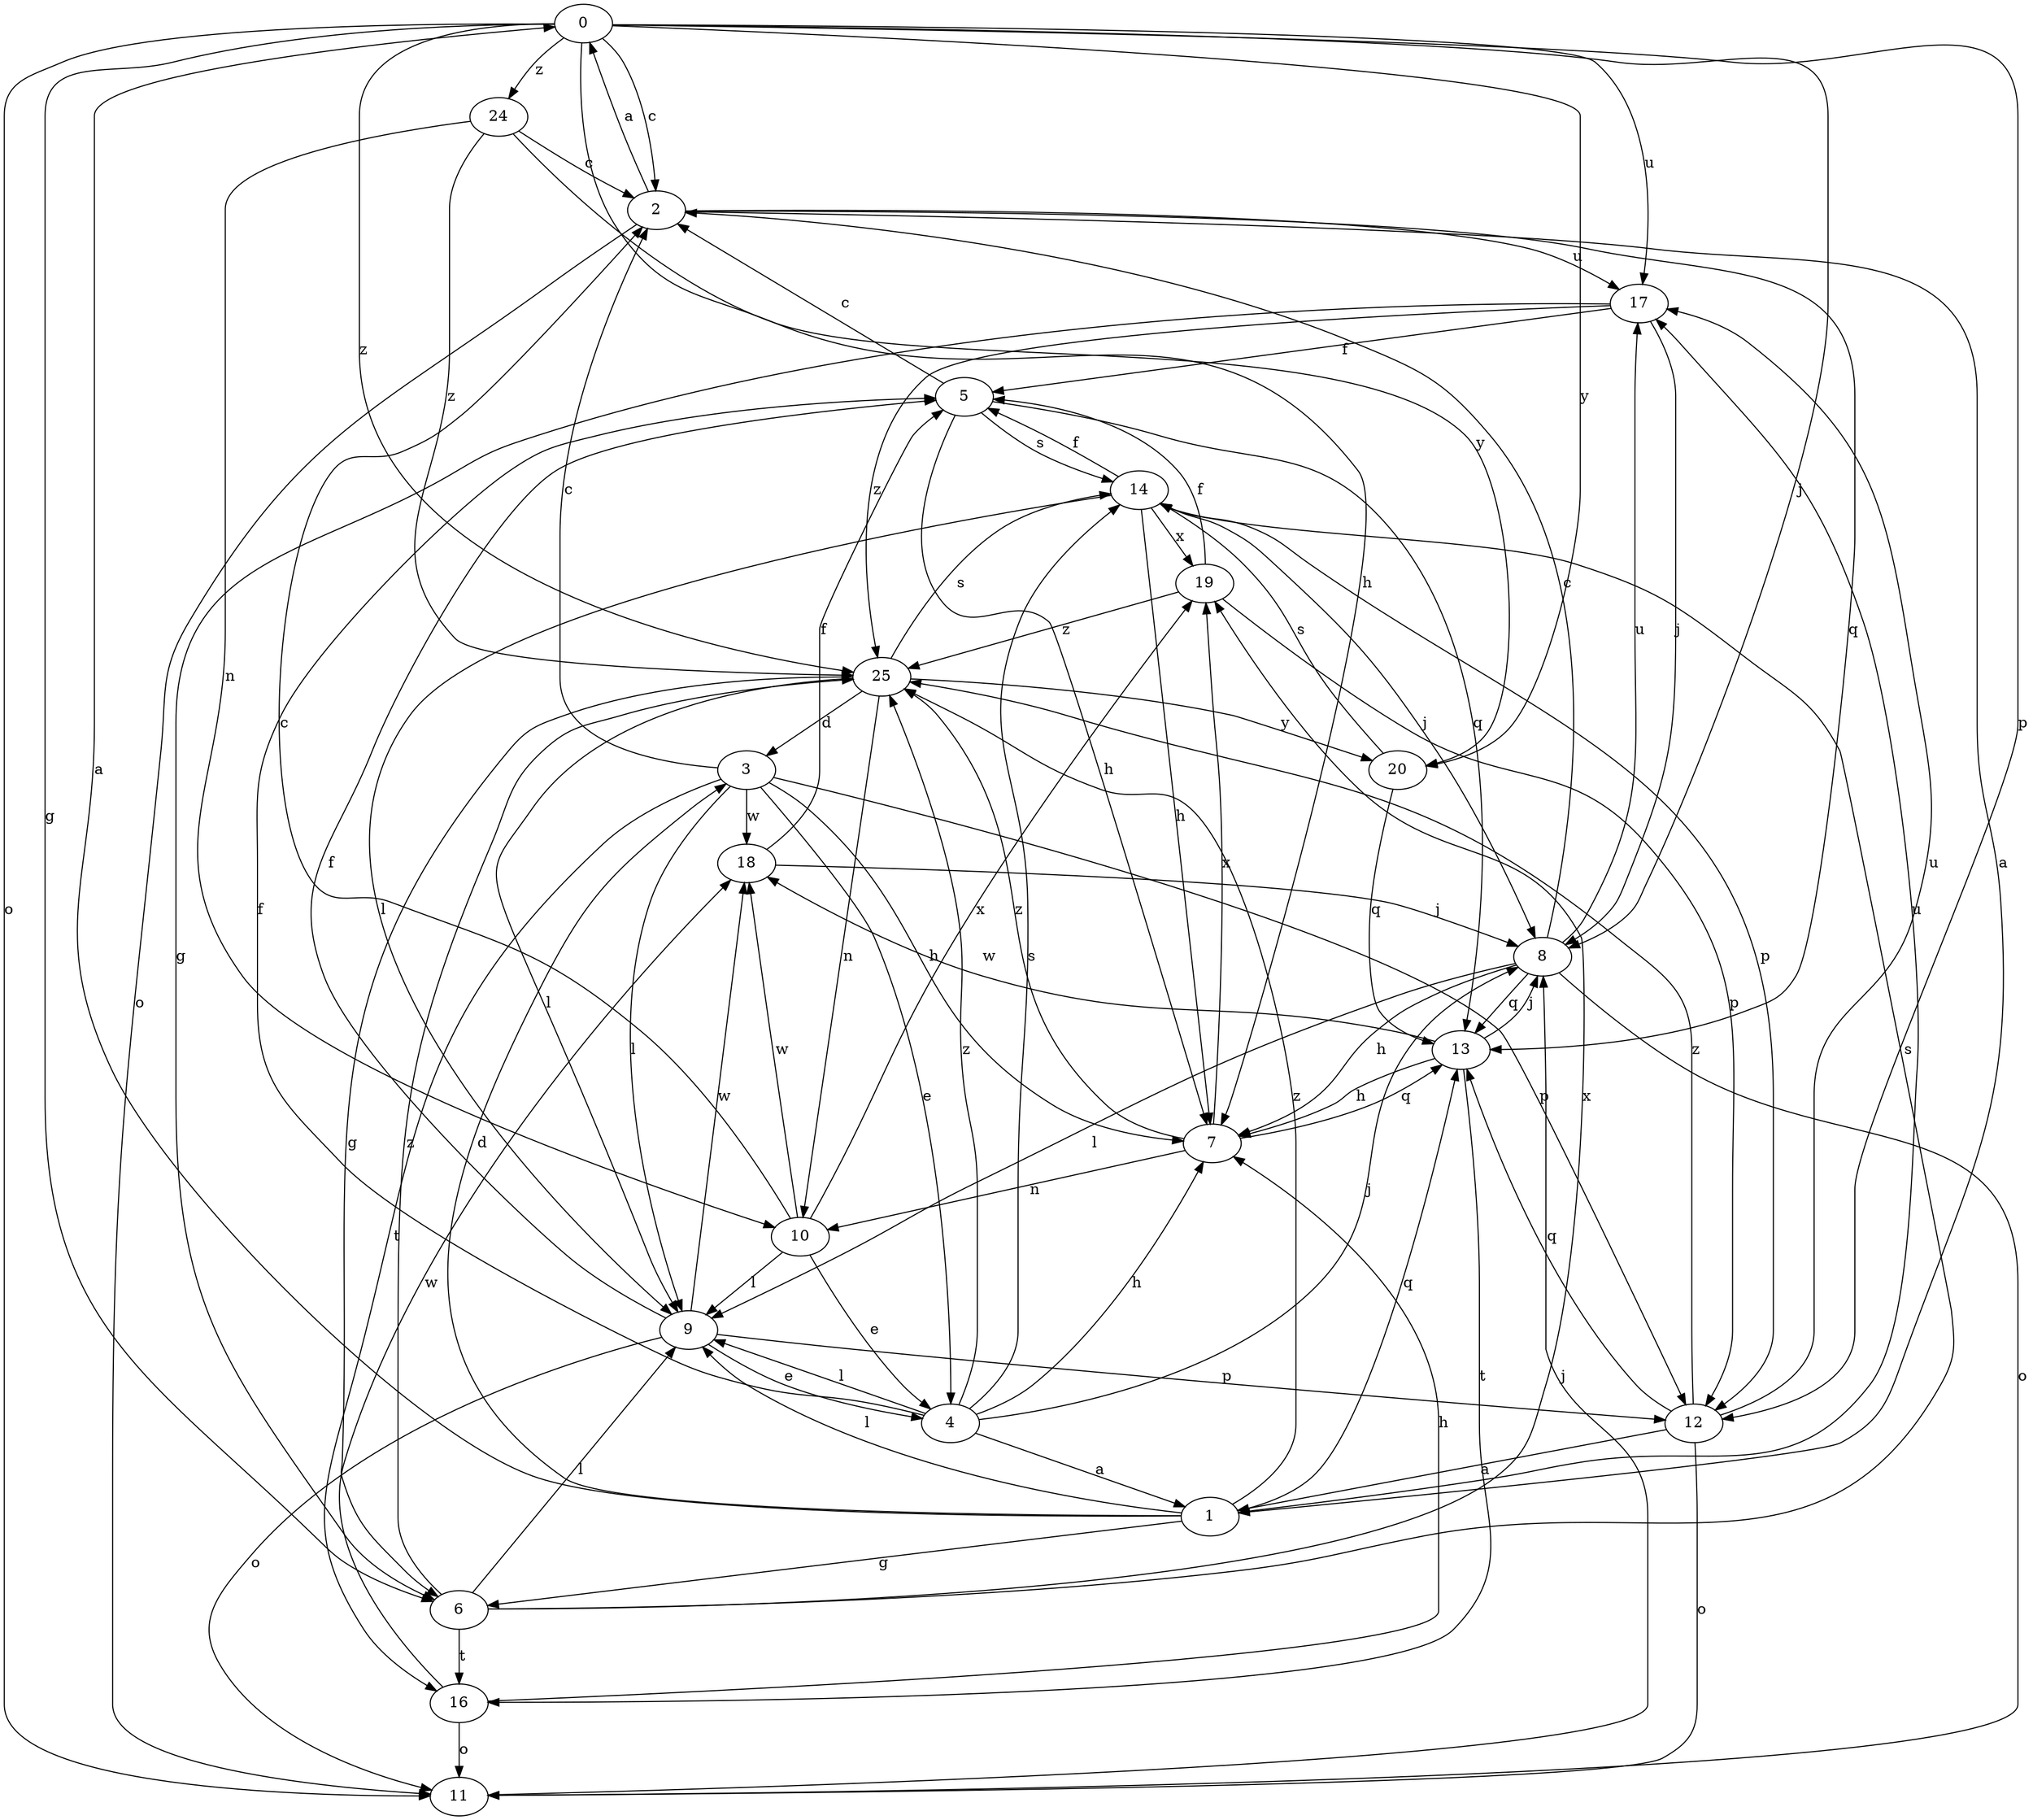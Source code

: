 strict digraph  {
0;
1;
2;
3;
4;
5;
6;
7;
8;
9;
10;
11;
12;
13;
14;
16;
17;
18;
19;
20;
24;
25;
0 -> 2  [label=c];
0 -> 6  [label=g];
0 -> 7  [label=h];
0 -> 8  [label=j];
0 -> 11  [label=o];
0 -> 12  [label=p];
0 -> 17  [label=u];
0 -> 20  [label=y];
0 -> 24  [label=z];
0 -> 25  [label=z];
1 -> 0  [label=a];
1 -> 3  [label=d];
1 -> 6  [label=g];
1 -> 9  [label=l];
1 -> 13  [label=q];
1 -> 17  [label=u];
1 -> 25  [label=z];
2 -> 0  [label=a];
2 -> 1  [label=a];
2 -> 11  [label=o];
2 -> 13  [label=q];
2 -> 17  [label=u];
3 -> 2  [label=c];
3 -> 4  [label=e];
3 -> 7  [label=h];
3 -> 9  [label=l];
3 -> 12  [label=p];
3 -> 16  [label=t];
3 -> 18  [label=w];
4 -> 1  [label=a];
4 -> 5  [label=f];
4 -> 7  [label=h];
4 -> 8  [label=j];
4 -> 9  [label=l];
4 -> 14  [label=s];
4 -> 25  [label=z];
5 -> 2  [label=c];
5 -> 7  [label=h];
5 -> 13  [label=q];
5 -> 14  [label=s];
6 -> 9  [label=l];
6 -> 14  [label=s];
6 -> 16  [label=t];
6 -> 19  [label=x];
6 -> 25  [label=z];
7 -> 10  [label=n];
7 -> 13  [label=q];
7 -> 19  [label=x];
7 -> 25  [label=z];
8 -> 2  [label=c];
8 -> 7  [label=h];
8 -> 9  [label=l];
8 -> 11  [label=o];
8 -> 13  [label=q];
8 -> 17  [label=u];
9 -> 4  [label=e];
9 -> 5  [label=f];
9 -> 11  [label=o];
9 -> 12  [label=p];
9 -> 18  [label=w];
10 -> 2  [label=c];
10 -> 4  [label=e];
10 -> 9  [label=l];
10 -> 18  [label=w];
10 -> 19  [label=x];
11 -> 8  [label=j];
12 -> 1  [label=a];
12 -> 11  [label=o];
12 -> 13  [label=q];
12 -> 17  [label=u];
12 -> 25  [label=z];
13 -> 7  [label=h];
13 -> 8  [label=j];
13 -> 16  [label=t];
13 -> 18  [label=w];
14 -> 5  [label=f];
14 -> 7  [label=h];
14 -> 8  [label=j];
14 -> 9  [label=l];
14 -> 12  [label=p];
14 -> 19  [label=x];
16 -> 7  [label=h];
16 -> 11  [label=o];
16 -> 18  [label=w];
17 -> 5  [label=f];
17 -> 6  [label=g];
17 -> 8  [label=j];
17 -> 25  [label=z];
18 -> 5  [label=f];
18 -> 8  [label=j];
19 -> 5  [label=f];
19 -> 12  [label=p];
19 -> 25  [label=z];
20 -> 13  [label=q];
20 -> 14  [label=s];
24 -> 2  [label=c];
24 -> 10  [label=n];
24 -> 20  [label=y];
24 -> 25  [label=z];
25 -> 3  [label=d];
25 -> 6  [label=g];
25 -> 9  [label=l];
25 -> 10  [label=n];
25 -> 14  [label=s];
25 -> 20  [label=y];
}
